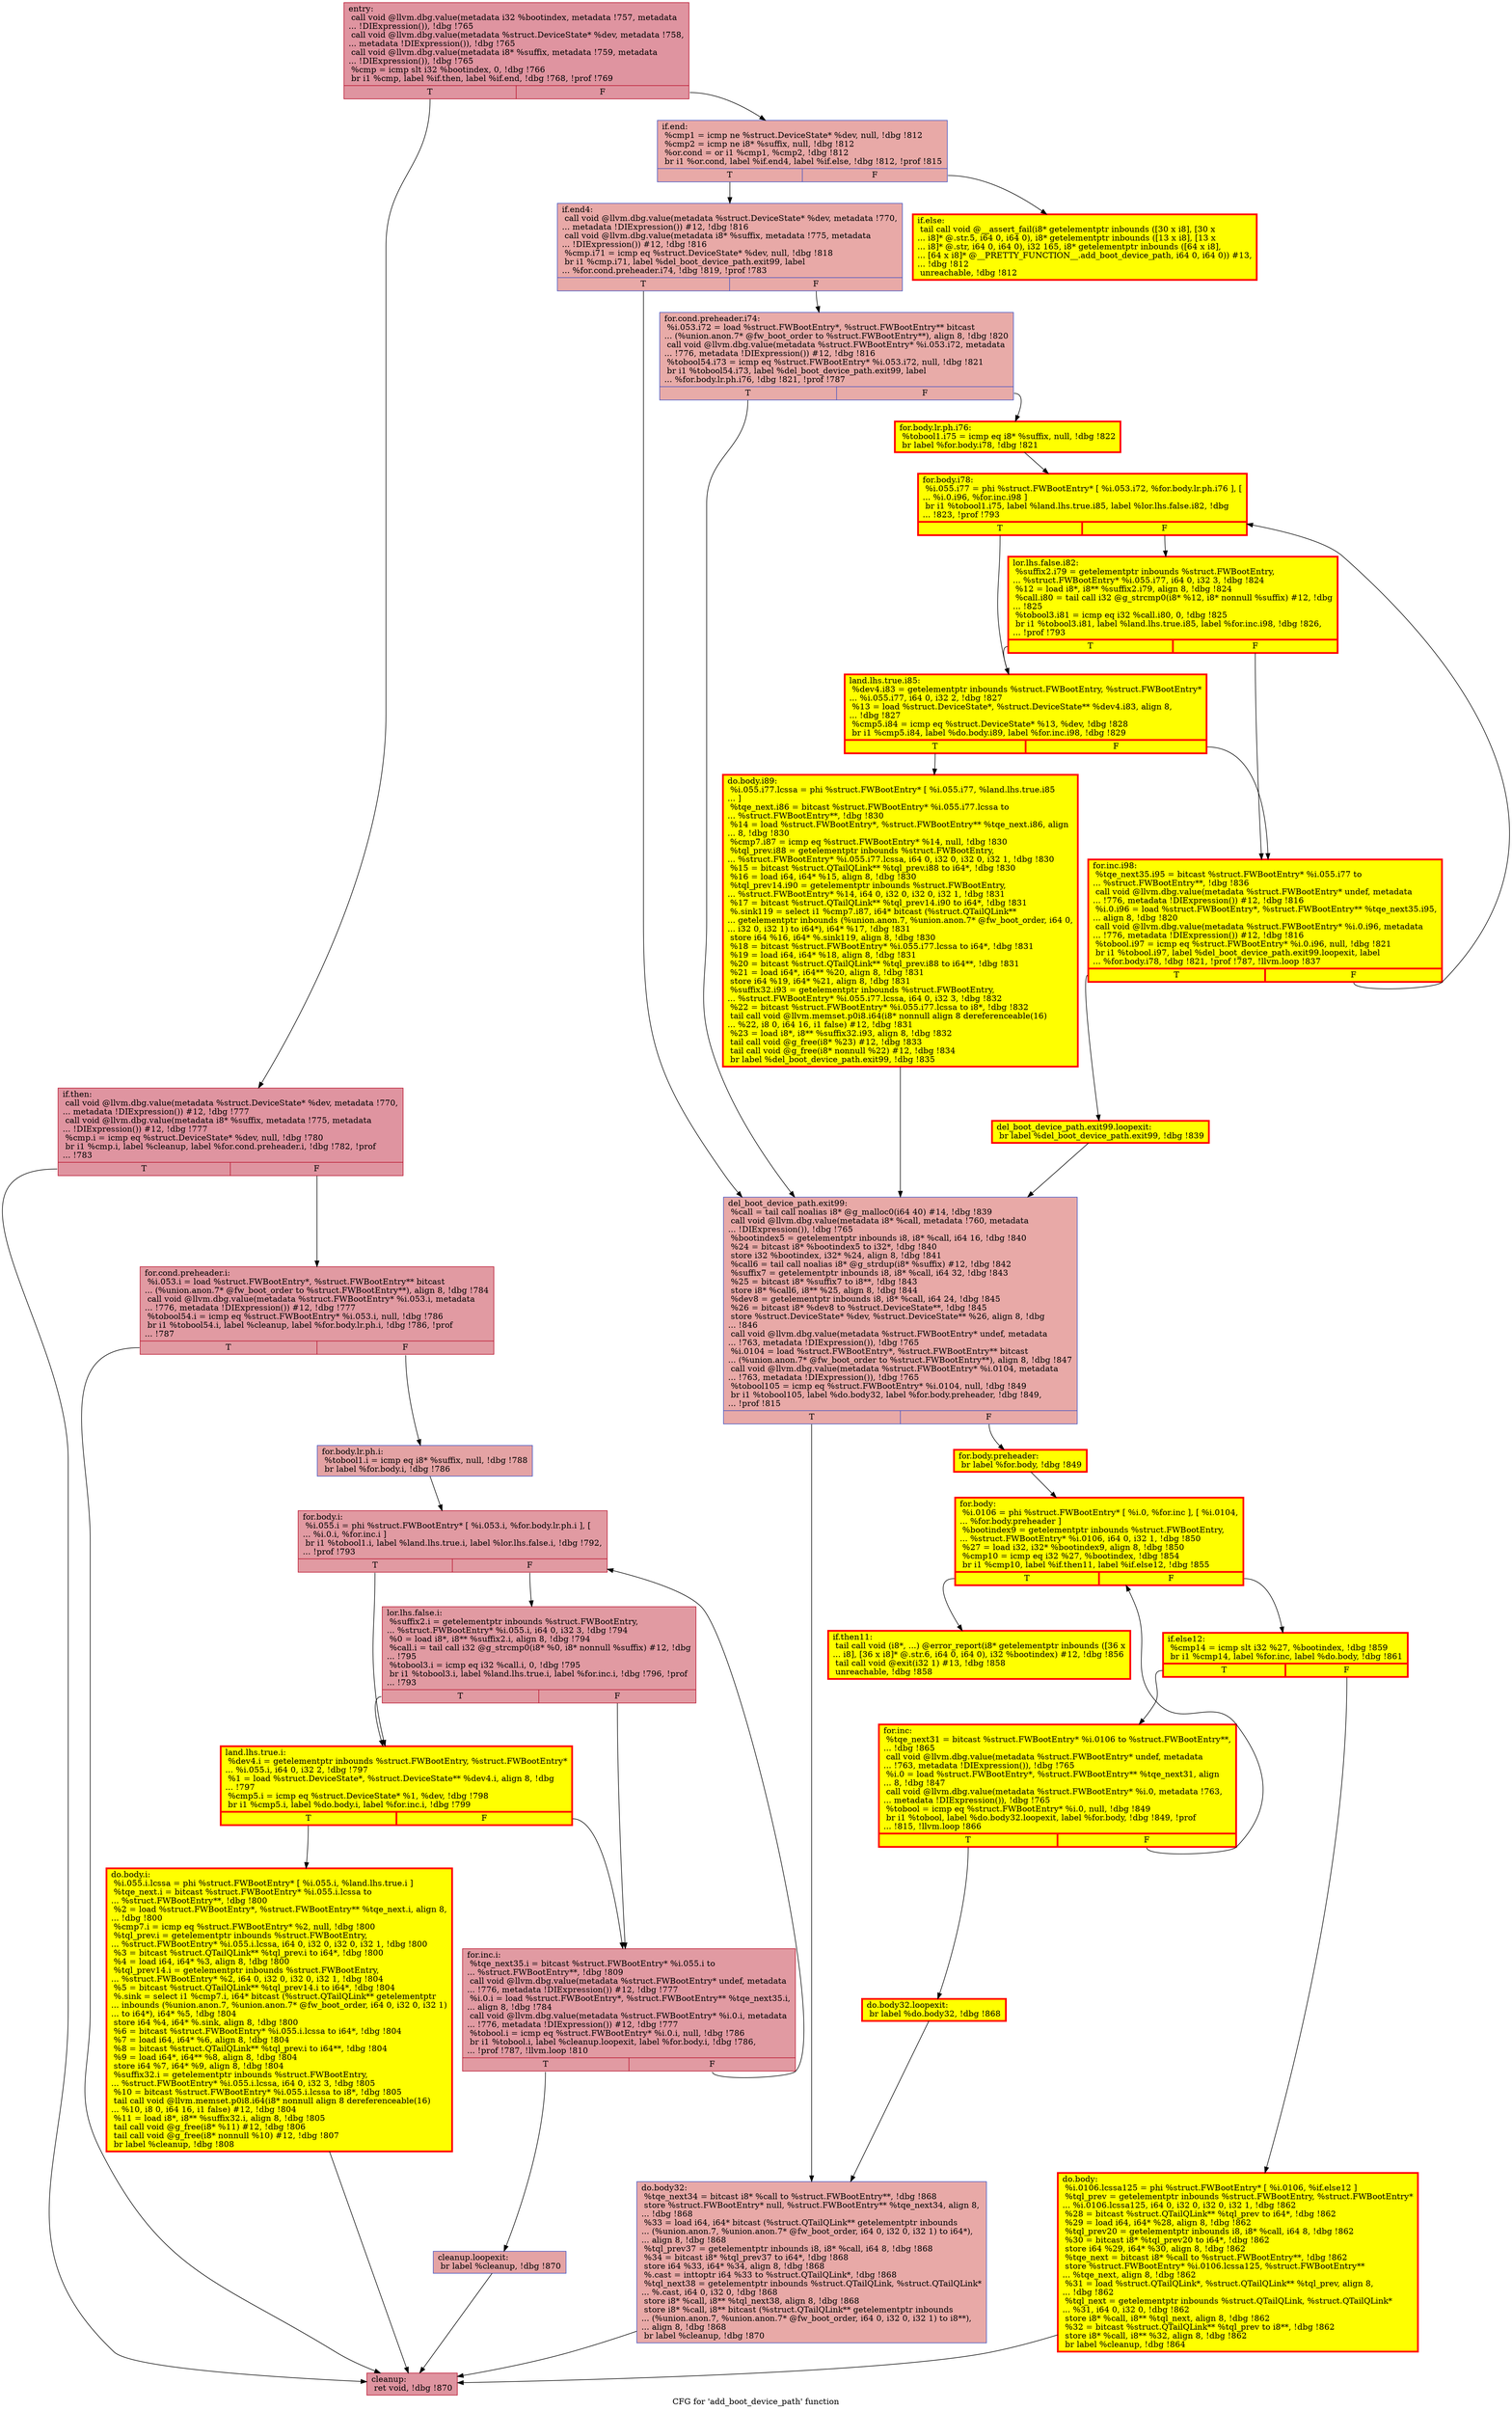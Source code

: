 digraph "CFG for 'add_boot_device_path' function" {
	label="CFG for 'add_boot_device_path' function";

	Node0x55f536ef3ca0 [shape=record,color="#b70d28ff", style=filled, fillcolor="#b70d2870",label="{entry:\l  call void @llvm.dbg.value(metadata i32 %bootindex, metadata !757, metadata\l... !DIExpression()), !dbg !765\l  call void @llvm.dbg.value(metadata %struct.DeviceState* %dev, metadata !758,\l... metadata !DIExpression()), !dbg !765\l  call void @llvm.dbg.value(metadata i8* %suffix, metadata !759, metadata\l... !DIExpression()), !dbg !765\l  %cmp = icmp slt i32 %bootindex, 0, !dbg !766\l  br i1 %cmp, label %if.then, label %if.end, !dbg !768, !prof !769\l|{<s0>T|<s1>F}}"];
	Node0x55f536ef3ca0:s0 -> Node0x55f536ef5b00;
	Node0x55f536ef3ca0:s1 -> Node0x55f536ef5b50;
	Node0x55f536ef5b00 [shape=record,color="#b70d28ff", style=filled, fillcolor="#b70d2870",label="{if.then:                                          \l  call void @llvm.dbg.value(metadata %struct.DeviceState* %dev, metadata !770,\l... metadata !DIExpression()) #12, !dbg !777\l  call void @llvm.dbg.value(metadata i8* %suffix, metadata !775, metadata\l... !DIExpression()) #12, !dbg !777\l  %cmp.i = icmp eq %struct.DeviceState* %dev, null, !dbg !780\l  br i1 %cmp.i, label %cleanup, label %for.cond.preheader.i, !dbg !782, !prof\l... !783\l|{<s0>T|<s1>F}}"];
	Node0x55f536ef5b00:s0 -> Node0x55f536ef6360;
	Node0x55f536ef5b00:s1 -> Node0x55f536eddb10;
	Node0x55f536eddb10 [shape=record,color="#b70d28ff", style=filled, fillcolor="#bb1b2c70",label="{for.cond.preheader.i:                             \l  %i.053.i = load %struct.FWBootEntry*, %struct.FWBootEntry** bitcast\l... (%union.anon.7* @fw_boot_order to %struct.FWBootEntry**), align 8, !dbg !784\l  call void @llvm.dbg.value(metadata %struct.FWBootEntry* %i.053.i, metadata\l... !776, metadata !DIExpression()) #12, !dbg !777\l  %tobool54.i = icmp eq %struct.FWBootEntry* %i.053.i, null, !dbg !786\l  br i1 %tobool54.i, label %cleanup, label %for.body.lr.ph.i, !dbg !786, !prof\l... !787\l|{<s0>T|<s1>F}}"];
	Node0x55f536eddb10:s0 -> Node0x55f536ef6360;
	Node0x55f536eddb10:s1 -> Node0x55f536ec1ec0;
	Node0x55f536ec1ec0 [shape=record,color="#3d50c3ff", style=filled, fillcolor="#c32e3170",label="{for.body.lr.ph.i:                                 \l  %tobool1.i = icmp eq i8* %suffix, null, !dbg !788\l  br label %for.body.i, !dbg !786\l}"];
	Node0x55f536ec1ec0 -> Node0x55f536ebc3e0;
	Node0x55f536ebc3e0 [shape=record,color="#b70d28ff", style=filled, fillcolor="#bb1b2c70",label="{for.body.i:                                       \l  %i.055.i = phi %struct.FWBootEntry* [ %i.053.i, %for.body.lr.ph.i ], [\l... %i.0.i, %for.inc.i ]\l  br i1 %tobool1.i, label %land.lhs.true.i, label %lor.lhs.false.i, !dbg !792,\l... !prof !793\l|{<s0>T|<s1>F}}"];
	Node0x55f536ebc3e0:s0 -> Node0x55f5370568a0;
	Node0x55f536ebc3e0:s1 -> Node0x55f536eee840;
	Node0x55f536eee840 [shape=record,color="#b70d28ff", style=filled, fillcolor="#bb1b2c70",label="{lor.lhs.false.i:                                  \l  %suffix2.i = getelementptr inbounds %struct.FWBootEntry,\l... %struct.FWBootEntry* %i.055.i, i64 0, i32 3, !dbg !794\l  %0 = load i8*, i8** %suffix2.i, align 8, !dbg !794\l  %call.i = tail call i32 @g_strcmp0(i8* %0, i8* nonnull %suffix) #12, !dbg\l... !795\l  %tobool3.i = icmp eq i32 %call.i, 0, !dbg !795\l  br i1 %tobool3.i, label %land.lhs.true.i, label %for.inc.i, !dbg !796, !prof\l... !793\l|{<s0>T|<s1>F}}"];
	Node0x55f536eee840:s0 -> Node0x55f5370568a0;
	Node0x55f536eee840:s1 -> Node0x55f537081eb0;
	Node0x55f5370568a0 [shape=record,penwidth=3.0, style="filled", color="red", fillcolor="yellow",label="{land.lhs.true.i:                                  \l  %dev4.i = getelementptr inbounds %struct.FWBootEntry, %struct.FWBootEntry*\l... %i.055.i, i64 0, i32 2, !dbg !797\l  %1 = load %struct.DeviceState*, %struct.DeviceState** %dev4.i, align 8, !dbg\l... !797\l  %cmp5.i = icmp eq %struct.DeviceState* %1, %dev, !dbg !798\l  br i1 %cmp5.i, label %do.body.i, label %for.inc.i, !dbg !799\l|{<s0>T|<s1>F}}"];
	Node0x55f5370568a0:s0 -> Node0x55f5370881e0;
	Node0x55f5370568a0:s1 -> Node0x55f537081eb0;
	Node0x55f5370881e0 [shape=record,penwidth=3.0, style="filled", color="red", fillcolor="yellow",label="{do.body.i:                                        \l  %i.055.i.lcssa = phi %struct.FWBootEntry* [ %i.055.i, %land.lhs.true.i ]\l  %tqe_next.i = bitcast %struct.FWBootEntry* %i.055.i.lcssa to\l... %struct.FWBootEntry**, !dbg !800\l  %2 = load %struct.FWBootEntry*, %struct.FWBootEntry** %tqe_next.i, align 8,\l... !dbg !800\l  %cmp7.i = icmp eq %struct.FWBootEntry* %2, null, !dbg !800\l  %tql_prev.i = getelementptr inbounds %struct.FWBootEntry,\l... %struct.FWBootEntry* %i.055.i.lcssa, i64 0, i32 0, i32 0, i32 1, !dbg !800\l  %3 = bitcast %struct.QTailQLink** %tql_prev.i to i64*, !dbg !800\l  %4 = load i64, i64* %3, align 8, !dbg !800\l  %tql_prev14.i = getelementptr inbounds %struct.FWBootEntry,\l... %struct.FWBootEntry* %2, i64 0, i32 0, i32 0, i32 1, !dbg !804\l  %5 = bitcast %struct.QTailQLink** %tql_prev14.i to i64*, !dbg !804\l  %.sink = select i1 %cmp7.i, i64* bitcast (%struct.QTailQLink** getelementptr\l... inbounds (%union.anon.7, %union.anon.7* @fw_boot_order, i64 0, i32 0, i32 1)\l... to i64*), i64* %5, !dbg !804\l  store i64 %4, i64* %.sink, align 8, !dbg !800\l  %6 = bitcast %struct.FWBootEntry* %i.055.i.lcssa to i64*, !dbg !804\l  %7 = load i64, i64* %6, align 8, !dbg !804\l  %8 = bitcast %struct.QTailQLink** %tql_prev.i to i64**, !dbg !804\l  %9 = load i64*, i64** %8, align 8, !dbg !804\l  store i64 %7, i64* %9, align 8, !dbg !804\l  %suffix32.i = getelementptr inbounds %struct.FWBootEntry,\l... %struct.FWBootEntry* %i.055.i.lcssa, i64 0, i32 3, !dbg !805\l  %10 = bitcast %struct.FWBootEntry* %i.055.i.lcssa to i8*, !dbg !805\l  tail call void @llvm.memset.p0i8.i64(i8* nonnull align 8 dereferenceable(16)\l... %10, i8 0, i64 16, i1 false) #12, !dbg !804\l  %11 = load i8*, i8** %suffix32.i, align 8, !dbg !805\l  tail call void @g_free(i8* %11) #12, !dbg !806\l  tail call void @g_free(i8* nonnull %10) #12, !dbg !807\l  br label %cleanup, !dbg !808\l}"];
	Node0x55f5370881e0 -> Node0x55f536ef6360;
	Node0x55f537081eb0 [shape=record,color="#b70d28ff", style=filled, fillcolor="#bb1b2c70",label="{for.inc.i:                                        \l  %tqe_next35.i = bitcast %struct.FWBootEntry* %i.055.i to\l... %struct.FWBootEntry**, !dbg !809\l  call void @llvm.dbg.value(metadata %struct.FWBootEntry* undef, metadata\l... !776, metadata !DIExpression()) #12, !dbg !777\l  %i.0.i = load %struct.FWBootEntry*, %struct.FWBootEntry** %tqe_next35.i,\l... align 8, !dbg !784\l  call void @llvm.dbg.value(metadata %struct.FWBootEntry* %i.0.i, metadata\l... !776, metadata !DIExpression()) #12, !dbg !777\l  %tobool.i = icmp eq %struct.FWBootEntry* %i.0.i, null, !dbg !786\l  br i1 %tobool.i, label %cleanup.loopexit, label %for.body.i, !dbg !786,\l... !prof !787, !llvm.loop !810\l|{<s0>T|<s1>F}}"];
	Node0x55f537081eb0:s0 -> Node0x55f536f6fa50;
	Node0x55f537081eb0:s1 -> Node0x55f536ebc3e0;
	Node0x55f536ef5b50 [shape=record,color="#3d50c3ff", style=filled, fillcolor="#ca3b3770",label="{if.end:                                           \l  %cmp1 = icmp ne %struct.DeviceState* %dev, null, !dbg !812\l  %cmp2 = icmp ne i8* %suffix, null, !dbg !812\l  %or.cond = or i1 %cmp1, %cmp2, !dbg !812\l  br i1 %or.cond, label %if.end4, label %if.else, !dbg !812, !prof !815\l|{<s0>T|<s1>F}}"];
	Node0x55f536ef5b50:s0 -> Node0x55f536ef66d0;
	Node0x55f536ef5b50:s1 -> Node0x55f536ef6740;
	Node0x55f536ef6740 [shape=record,penwidth=3.0, style="filled", color="red", fillcolor="yellow",label="{if.else:                                          \l  tail call void @__assert_fail(i8* getelementptr inbounds ([30 x i8], [30 x\l... i8]* @.str.5, i64 0, i64 0), i8* getelementptr inbounds ([13 x i8], [13 x\l... i8]* @.str, i64 0, i64 0), i32 165, i8* getelementptr inbounds ([64 x i8],\l... [64 x i8]* @__PRETTY_FUNCTION__.add_boot_device_path, i64 0, i64 0)) #13,\l... !dbg !812\l  unreachable, !dbg !812\l}"];
	Node0x55f536ef66d0 [shape=record,color="#3d50c3ff", style=filled, fillcolor="#ca3b3770",label="{if.end4:                                          \l  call void @llvm.dbg.value(metadata %struct.DeviceState* %dev, metadata !770,\l... metadata !DIExpression()) #12, !dbg !816\l  call void @llvm.dbg.value(metadata i8* %suffix, metadata !775, metadata\l... !DIExpression()) #12, !dbg !816\l  %cmp.i71 = icmp eq %struct.DeviceState* %dev, null, !dbg !818\l  br i1 %cmp.i71, label %del_boot_device_path.exit99, label\l... %for.cond.preheader.i74, !dbg !819, !prof !783\l|{<s0>T|<s1>F}}"];
	Node0x55f536ef66d0:s0 -> Node0x55f537076fb0;
	Node0x55f536ef66d0:s1 -> Node0x55f536efdfe0;
	Node0x55f536efdfe0 [shape=record,color="#3d50c3ff", style=filled, fillcolor="#cc403a70",label="{for.cond.preheader.i74:                           \l  %i.053.i72 = load %struct.FWBootEntry*, %struct.FWBootEntry** bitcast\l... (%union.anon.7* @fw_boot_order to %struct.FWBootEntry**), align 8, !dbg !820\l  call void @llvm.dbg.value(metadata %struct.FWBootEntry* %i.053.i72, metadata\l... !776, metadata !DIExpression()) #12, !dbg !816\l  %tobool54.i73 = icmp eq %struct.FWBootEntry* %i.053.i72, null, !dbg !821\l  br i1 %tobool54.i73, label %del_boot_device_path.exit99, label\l... %for.body.lr.ph.i76, !dbg !821, !prof !787\l|{<s0>T|<s1>F}}"];
	Node0x55f536efdfe0:s0 -> Node0x55f537076fb0;
	Node0x55f536efdfe0:s1 -> Node0x55f5370769f0;
	Node0x55f5370769f0 [shape=record,penwidth=3.0, style="filled", color="red", fillcolor="yellow",label="{for.body.lr.ph.i76:                               \l  %tobool1.i75 = icmp eq i8* %suffix, null, !dbg !822\l  br label %for.body.i78, !dbg !821\l}"];
	Node0x55f5370769f0 -> Node0x55f537076ba0;
	Node0x55f537076ba0 [shape=record,penwidth=3.0, style="filled", color="red", fillcolor="yellow",label="{for.body.i78:                                     \l  %i.055.i77 = phi %struct.FWBootEntry* [ %i.053.i72, %for.body.lr.ph.i76 ], [\l... %i.0.i96, %for.inc.i98 ]\l  br i1 %tobool1.i75, label %land.lhs.true.i85, label %lor.lhs.false.i82, !dbg\l... !823, !prof !793\l|{<s0>T|<s1>F}}"];
	Node0x55f537076ba0:s0 -> Node0x55f53705a4f0;
	Node0x55f537076ba0:s1 -> Node0x55f537076d20;
	Node0x55f537076d20 [shape=record,penwidth=3.0, style="filled", color="red", fillcolor="yellow",label="{lor.lhs.false.i82:                                \l  %suffix2.i79 = getelementptr inbounds %struct.FWBootEntry,\l... %struct.FWBootEntry* %i.055.i77, i64 0, i32 3, !dbg !824\l  %12 = load i8*, i8** %suffix2.i79, align 8, !dbg !824\l  %call.i80 = tail call i32 @g_strcmp0(i8* %12, i8* nonnull %suffix) #12, !dbg\l... !825\l  %tobool3.i81 = icmp eq i32 %call.i80, 0, !dbg !825\l  br i1 %tobool3.i81, label %land.lhs.true.i85, label %for.inc.i98, !dbg !826,\l... !prof !793\l|{<s0>T|<s1>F}}"];
	Node0x55f537076d20:s0 -> Node0x55f53705a4f0;
	Node0x55f537076d20:s1 -> Node0x55f536f58e20;
	Node0x55f53705a4f0 [shape=record,penwidth=3.0, style="filled", color="red", fillcolor="yellow",label="{land.lhs.true.i85:                                \l  %dev4.i83 = getelementptr inbounds %struct.FWBootEntry, %struct.FWBootEntry*\l... %i.055.i77, i64 0, i32 2, !dbg !827\l  %13 = load %struct.DeviceState*, %struct.DeviceState** %dev4.i83, align 8,\l... !dbg !827\l  %cmp5.i84 = icmp eq %struct.DeviceState* %13, %dev, !dbg !828\l  br i1 %cmp5.i84, label %do.body.i89, label %for.inc.i98, !dbg !829\l|{<s0>T|<s1>F}}"];
	Node0x55f53705a4f0:s0 -> Node0x55f53705a720;
	Node0x55f53705a4f0:s1 -> Node0x55f536f58e20;
	Node0x55f53705a720 [shape=record,penwidth=3.0, style="filled", color="red", fillcolor="yellow",label="{do.body.i89:                                      \l  %i.055.i77.lcssa = phi %struct.FWBootEntry* [ %i.055.i77, %land.lhs.true.i85\l... ]\l  %tqe_next.i86 = bitcast %struct.FWBootEntry* %i.055.i77.lcssa to\l... %struct.FWBootEntry**, !dbg !830\l  %14 = load %struct.FWBootEntry*, %struct.FWBootEntry** %tqe_next.i86, align\l... 8, !dbg !830\l  %cmp7.i87 = icmp eq %struct.FWBootEntry* %14, null, !dbg !830\l  %tql_prev.i88 = getelementptr inbounds %struct.FWBootEntry,\l... %struct.FWBootEntry* %i.055.i77.lcssa, i64 0, i32 0, i32 0, i32 1, !dbg !830\l  %15 = bitcast %struct.QTailQLink** %tql_prev.i88 to i64*, !dbg !830\l  %16 = load i64, i64* %15, align 8, !dbg !830\l  %tql_prev14.i90 = getelementptr inbounds %struct.FWBootEntry,\l... %struct.FWBootEntry* %14, i64 0, i32 0, i32 0, i32 1, !dbg !831\l  %17 = bitcast %struct.QTailQLink** %tql_prev14.i90 to i64*, !dbg !831\l  %.sink119 = select i1 %cmp7.i87, i64* bitcast (%struct.QTailQLink**\l... getelementptr inbounds (%union.anon.7, %union.anon.7* @fw_boot_order, i64 0,\l... i32 0, i32 1) to i64*), i64* %17, !dbg !831\l  store i64 %16, i64* %.sink119, align 8, !dbg !830\l  %18 = bitcast %struct.FWBootEntry* %i.055.i77.lcssa to i64*, !dbg !831\l  %19 = load i64, i64* %18, align 8, !dbg !831\l  %20 = bitcast %struct.QTailQLink** %tql_prev.i88 to i64**, !dbg !831\l  %21 = load i64*, i64** %20, align 8, !dbg !831\l  store i64 %19, i64* %21, align 8, !dbg !831\l  %suffix32.i93 = getelementptr inbounds %struct.FWBootEntry,\l... %struct.FWBootEntry* %i.055.i77.lcssa, i64 0, i32 3, !dbg !832\l  %22 = bitcast %struct.FWBootEntry* %i.055.i77.lcssa to i8*, !dbg !832\l  tail call void @llvm.memset.p0i8.i64(i8* nonnull align 8 dereferenceable(16)\l... %22, i8 0, i64 16, i1 false) #12, !dbg !831\l  %23 = load i8*, i8** %suffix32.i93, align 8, !dbg !832\l  tail call void @g_free(i8* %23) #12, !dbg !833\l  tail call void @g_free(i8* nonnull %22) #12, !dbg !834\l  br label %del_boot_device_path.exit99, !dbg !835\l}"];
	Node0x55f53705a720 -> Node0x55f537076fb0;
	Node0x55f536f58e20 [shape=record,penwidth=3.0, style="filled", color="red", fillcolor="yellow",label="{for.inc.i98:                                      \l  %tqe_next35.i95 = bitcast %struct.FWBootEntry* %i.055.i77 to\l... %struct.FWBootEntry**, !dbg !836\l  call void @llvm.dbg.value(metadata %struct.FWBootEntry* undef, metadata\l... !776, metadata !DIExpression()) #12, !dbg !816\l  %i.0.i96 = load %struct.FWBootEntry*, %struct.FWBootEntry** %tqe_next35.i95,\l... align 8, !dbg !820\l  call void @llvm.dbg.value(metadata %struct.FWBootEntry* %i.0.i96, metadata\l... !776, metadata !DIExpression()) #12, !dbg !816\l  %tobool.i97 = icmp eq %struct.FWBootEntry* %i.0.i96, null, !dbg !821\l  br i1 %tobool.i97, label %del_boot_device_path.exit99.loopexit, label\l... %for.body.i78, !dbg !821, !prof !787, !llvm.loop !837\l|{<s0>T|<s1>F}}"];
	Node0x55f536f58e20:s0 -> Node0x55f53708f920;
	Node0x55f536f58e20:s1 -> Node0x55f537076ba0;
	Node0x55f53708f920 [shape=record,penwidth=3.0, style="filled", color="red", fillcolor="yellow",label="{del_boot_device_path.exit99.loopexit:             \l  br label %del_boot_device_path.exit99, !dbg !839\l}"];
	Node0x55f53708f920 -> Node0x55f537076fb0;
	Node0x55f537076fb0 [shape=record,color="#3d50c3ff", style=filled, fillcolor="#ca3b3770",label="{del_boot_device_path.exit99:                      \l  %call = tail call noalias i8* @g_malloc0(i64 40) #14, !dbg !839\l  call void @llvm.dbg.value(metadata i8* %call, metadata !760, metadata\l... !DIExpression()), !dbg !765\l  %bootindex5 = getelementptr inbounds i8, i8* %call, i64 16, !dbg !840\l  %24 = bitcast i8* %bootindex5 to i32*, !dbg !840\l  store i32 %bootindex, i32* %24, align 8, !dbg !841\l  %call6 = tail call noalias i8* @g_strdup(i8* %suffix) #12, !dbg !842\l  %suffix7 = getelementptr inbounds i8, i8* %call, i64 32, !dbg !843\l  %25 = bitcast i8* %suffix7 to i8**, !dbg !843\l  store i8* %call6, i8** %25, align 8, !dbg !844\l  %dev8 = getelementptr inbounds i8, i8* %call, i64 24, !dbg !845\l  %26 = bitcast i8* %dev8 to %struct.DeviceState**, !dbg !845\l  store %struct.DeviceState* %dev, %struct.DeviceState** %26, align 8, !dbg\l... !846\l  call void @llvm.dbg.value(metadata %struct.FWBootEntry* undef, metadata\l... !763, metadata !DIExpression()), !dbg !765\l  %i.0104 = load %struct.FWBootEntry*, %struct.FWBootEntry** bitcast\l... (%union.anon.7* @fw_boot_order to %struct.FWBootEntry**), align 8, !dbg !847\l  call void @llvm.dbg.value(metadata %struct.FWBootEntry* %i.0104, metadata\l... !763, metadata !DIExpression()), !dbg !765\l  %tobool105 = icmp eq %struct.FWBootEntry* %i.0104, null, !dbg !849\l  br i1 %tobool105, label %do.body32, label %for.body.preheader, !dbg !849,\l... !prof !815\l|{<s0>T|<s1>F}}"];
	Node0x55f537076fb0:s0 -> Node0x55f536eff0a0;
	Node0x55f537076fb0:s1 -> Node0x55f536f58cb0;
	Node0x55f536f58cb0 [shape=record,penwidth=3.0, style="filled", color="red", fillcolor="yellow",label="{for.body.preheader:                               \l  br label %for.body, !dbg !849\l}"];
	Node0x55f536f58cb0 -> Node0x55f536efb370;
	Node0x55f536efb370 [shape=record,penwidth=3.0, style="filled", color="red", fillcolor="yellow",label="{for.body:                                         \l  %i.0106 = phi %struct.FWBootEntry* [ %i.0, %for.inc ], [ %i.0104,\l... %for.body.preheader ]\l  %bootindex9 = getelementptr inbounds %struct.FWBootEntry,\l... %struct.FWBootEntry* %i.0106, i64 0, i32 1, !dbg !850\l  %27 = load i32, i32* %bootindex9, align 8, !dbg !850\l  %cmp10 = icmp eq i32 %27, %bootindex, !dbg !854\l  br i1 %cmp10, label %if.then11, label %if.else12, !dbg !855\l|{<s0>T|<s1>F}}"];
	Node0x55f536efb370:s0 -> Node0x55f536efb690;
	Node0x55f536efb370:s1 -> Node0x55f536efb770;
	Node0x55f536efb690 [shape=record,penwidth=3.0, style="filled", color="red", fillcolor="yellow",label="{if.then11:                                        \l  tail call void (i8*, ...) @error_report(i8* getelementptr inbounds ([36 x\l... i8], [36 x i8]* @.str.6, i64 0, i64 0), i32 %bootindex) #12, !dbg !856\l  tail call void @exit(i32 1) #13, !dbg !858\l  unreachable, !dbg !858\l}"];
	Node0x55f536efb770 [shape=record,penwidth=3.0, style="filled", color="red", fillcolor="yellow",label="{if.else12:                                        \l  %cmp14 = icmp slt i32 %27, %bootindex, !dbg !859\l  br i1 %cmp14, label %for.inc, label %do.body, !dbg !861\l|{<s0>T|<s1>F}}"];
	Node0x55f536efb770:s0 -> Node0x55f536efb2c0;
	Node0x55f536efb770:s1 -> Node0x55f536efd310;
	Node0x55f536efd310 [shape=record,penwidth=3.0, style="filled", color="red", fillcolor="yellow",label="{do.body:                                          \l  %i.0106.lcssa125 = phi %struct.FWBootEntry* [ %i.0106, %if.else12 ]\l  %tql_prev = getelementptr inbounds %struct.FWBootEntry, %struct.FWBootEntry*\l... %i.0106.lcssa125, i64 0, i32 0, i32 0, i32 1, !dbg !862\l  %28 = bitcast %struct.QTailQLink** %tql_prev to i64*, !dbg !862\l  %29 = load i64, i64* %28, align 8, !dbg !862\l  %tql_prev20 = getelementptr inbounds i8, i8* %call, i64 8, !dbg !862\l  %30 = bitcast i8* %tql_prev20 to i64*, !dbg !862\l  store i64 %29, i64* %30, align 8, !dbg !862\l  %tqe_next = bitcast i8* %call to %struct.FWBootEntry**, !dbg !862\l  store %struct.FWBootEntry* %i.0106.lcssa125, %struct.FWBootEntry**\l... %tqe_next, align 8, !dbg !862\l  %31 = load %struct.QTailQLink*, %struct.QTailQLink** %tql_prev, align 8,\l... !dbg !862\l  %tql_next = getelementptr inbounds %struct.QTailQLink, %struct.QTailQLink*\l... %31, i64 0, i32 0, !dbg !862\l  store i8* %call, i8** %tql_next, align 8, !dbg !862\l  %32 = bitcast %struct.QTailQLink** %tql_prev to i8**, !dbg !862\l  store i8* %call, i8** %32, align 8, !dbg !862\l  br label %cleanup, !dbg !864\l}"];
	Node0x55f536efd310 -> Node0x55f536ef6360;
	Node0x55f536efb2c0 [shape=record,penwidth=3.0, style="filled", color="red", fillcolor="yellow",label="{for.inc:                                          \l  %tqe_next31 = bitcast %struct.FWBootEntry* %i.0106 to %struct.FWBootEntry**,\l... !dbg !865\l  call void @llvm.dbg.value(metadata %struct.FWBootEntry* undef, metadata\l... !763, metadata !DIExpression()), !dbg !765\l  %i.0 = load %struct.FWBootEntry*, %struct.FWBootEntry** %tqe_next31, align\l... 8, !dbg !847\l  call void @llvm.dbg.value(metadata %struct.FWBootEntry* %i.0, metadata !763,\l... metadata !DIExpression()), !dbg !765\l  %tobool = icmp eq %struct.FWBootEntry* %i.0, null, !dbg !849\l  br i1 %tobool, label %do.body32.loopexit, label %for.body, !dbg !849, !prof\l... !815, !llvm.loop !866\l|{<s0>T|<s1>F}}"];
	Node0x55f536efb2c0:s0 -> Node0x55f53708f9d0;
	Node0x55f536efb2c0:s1 -> Node0x55f536efb370;
	Node0x55f53708f9d0 [shape=record,penwidth=3.0, style="filled", color="red", fillcolor="yellow",label="{do.body32.loopexit:                               \l  br label %do.body32, !dbg !868\l}"];
	Node0x55f53708f9d0 -> Node0x55f536eff0a0;
	Node0x55f536eff0a0 [shape=record,color="#3d50c3ff", style=filled, fillcolor="#ca3b3770",label="{do.body32:                                        \l  %tqe_next34 = bitcast i8* %call to %struct.FWBootEntry**, !dbg !868\l  store %struct.FWBootEntry* null, %struct.FWBootEntry** %tqe_next34, align 8,\l... !dbg !868\l  %33 = load i64, i64* bitcast (%struct.QTailQLink** getelementptr inbounds\l... (%union.anon.7, %union.anon.7* @fw_boot_order, i64 0, i32 0, i32 1) to i64*),\l... align 8, !dbg !868\l  %tql_prev37 = getelementptr inbounds i8, i8* %call, i64 8, !dbg !868\l  %34 = bitcast i8* %tql_prev37 to i64*, !dbg !868\l  store i64 %33, i64* %34, align 8, !dbg !868\l  %.cast = inttoptr i64 %33 to %struct.QTailQLink*, !dbg !868\l  %tql_next38 = getelementptr inbounds %struct.QTailQLink, %struct.QTailQLink*\l... %.cast, i64 0, i32 0, !dbg !868\l  store i8* %call, i8** %tql_next38, align 8, !dbg !868\l  store i8* %call, i8** bitcast (%struct.QTailQLink** getelementptr inbounds\l... (%union.anon.7, %union.anon.7* @fw_boot_order, i64 0, i32 0, i32 1) to i8**),\l... align 8, !dbg !868\l  br label %cleanup, !dbg !870\l}"];
	Node0x55f536eff0a0 -> Node0x55f536ef6360;
	Node0x55f536f6fa50 [shape=record,color="#3d50c3ff", style=filled, fillcolor="#c32e3170",label="{cleanup.loopexit:                                 \l  br label %cleanup, !dbg !870\l}"];
	Node0x55f536f6fa50 -> Node0x55f536ef6360;
	Node0x55f536ef6360 [shape=record,color="#b70d28ff", style=filled, fillcolor="#b70d2870",label="{cleanup:                                          \l  ret void, !dbg !870\l}"];
}
